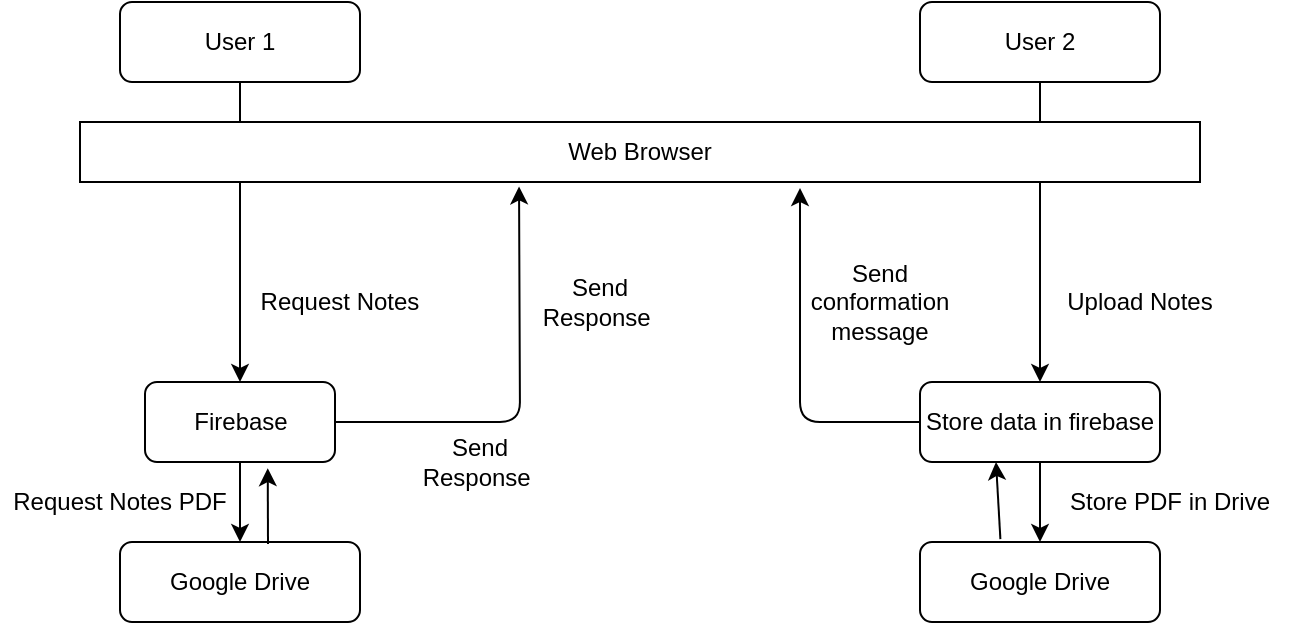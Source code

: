 <mxfile version="14.9.8" type="github">
  <diagram id="C5RBs43oDa-KdzZeNtuy" name="Page-1">
    <mxGraphModel dx="984" dy="393" grid="1" gridSize="10" guides="1" tooltips="1" connect="1" arrows="1" fold="1" page="1" pageScale="1" pageWidth="827" pageHeight="1169" math="0" shadow="0">
      <root>
        <mxCell id="WIyWlLk6GJQsqaUBKTNV-0" />
        <mxCell id="WIyWlLk6GJQsqaUBKTNV-1" parent="WIyWlLk6GJQsqaUBKTNV-0" />
        <mxCell id="khYm6_Hr3ZgaZkHmtspg-2" value="User 1" style="rounded=1;whiteSpace=wrap;html=1;" parent="WIyWlLk6GJQsqaUBKTNV-1" vertex="1">
          <mxGeometry x="100" y="160" width="120" height="40" as="geometry" />
        </mxCell>
        <mxCell id="khYm6_Hr3ZgaZkHmtspg-5" value="User 2" style="rounded=1;whiteSpace=wrap;html=1;" parent="WIyWlLk6GJQsqaUBKTNV-1" vertex="1">
          <mxGeometry x="500" y="160" width="120" height="40" as="geometry" />
        </mxCell>
        <mxCell id="khYm6_Hr3ZgaZkHmtspg-11" value="Request Notes" style="text;html=1;strokeColor=none;fillColor=none;align=center;verticalAlign=middle;whiteSpace=wrap;rounded=0;" parent="WIyWlLk6GJQsqaUBKTNV-1" vertex="1">
          <mxGeometry x="160" y="300" width="100" height="20" as="geometry" />
        </mxCell>
        <mxCell id="khYm6_Hr3ZgaZkHmtspg-12" value="Firebase" style="rounded=1;whiteSpace=wrap;html=1;" parent="WIyWlLk6GJQsqaUBKTNV-1" vertex="1">
          <mxGeometry x="112.5" y="350" width="95" height="40" as="geometry" />
        </mxCell>
        <mxCell id="khYm6_Hr3ZgaZkHmtspg-13" value="" style="endArrow=classic;html=1;exitX=0.5;exitY=1;exitDx=0;exitDy=0;entryX=0.5;entryY=0;entryDx=0;entryDy=0;" parent="WIyWlLk6GJQsqaUBKTNV-1" source="khYm6_Hr3ZgaZkHmtspg-2" target="khYm6_Hr3ZgaZkHmtspg-12" edge="1">
          <mxGeometry width="50" height="50" relative="1" as="geometry">
            <mxPoint x="390" y="270" as="sourcePoint" />
            <mxPoint x="440" y="220" as="targetPoint" />
          </mxGeometry>
        </mxCell>
        <mxCell id="khYm6_Hr3ZgaZkHmtspg-14" value="" style="endArrow=classic;html=1;exitX=0.5;exitY=1;exitDx=0;exitDy=0;" parent="WIyWlLk6GJQsqaUBKTNV-1" source="khYm6_Hr3ZgaZkHmtspg-5" target="khYm6_Hr3ZgaZkHmtspg-24" edge="1">
          <mxGeometry width="50" height="50" relative="1" as="geometry">
            <mxPoint x="390" y="270" as="sourcePoint" />
            <mxPoint x="560" y="330" as="targetPoint" />
          </mxGeometry>
        </mxCell>
        <mxCell id="khYm6_Hr3ZgaZkHmtspg-18" value="Web Browser" style="rounded=0;whiteSpace=wrap;html=1;" parent="WIyWlLk6GJQsqaUBKTNV-1" vertex="1">
          <mxGeometry x="80" y="220" width="560" height="30" as="geometry" />
        </mxCell>
        <mxCell id="khYm6_Hr3ZgaZkHmtspg-21" value="" style="endArrow=classic;html=1;exitX=1;exitY=0.5;exitDx=0;exitDy=0;entryX=0.392;entryY=1.073;entryDx=0;entryDy=0;entryPerimeter=0;" parent="WIyWlLk6GJQsqaUBKTNV-1" source="khYm6_Hr3ZgaZkHmtspg-12" target="khYm6_Hr3ZgaZkHmtspg-18" edge="1">
          <mxGeometry width="50" height="50" relative="1" as="geometry">
            <mxPoint x="390" y="330" as="sourcePoint" />
            <mxPoint x="300" y="260" as="targetPoint" />
            <Array as="points">
              <mxPoint x="300" y="370" />
            </Array>
          </mxGeometry>
        </mxCell>
        <mxCell id="khYm6_Hr3ZgaZkHmtspg-22" value="Send Response&amp;nbsp;" style="text;html=1;strokeColor=none;fillColor=none;align=center;verticalAlign=middle;whiteSpace=wrap;rounded=0;" parent="WIyWlLk6GJQsqaUBKTNV-1" vertex="1">
          <mxGeometry x="260" y="380" width="40" height="20" as="geometry" />
        </mxCell>
        <mxCell id="khYm6_Hr3ZgaZkHmtspg-23" value="Send Response&amp;nbsp;" style="text;html=1;strokeColor=none;fillColor=none;align=center;verticalAlign=middle;whiteSpace=wrap;rounded=0;" parent="WIyWlLk6GJQsqaUBKTNV-1" vertex="1">
          <mxGeometry x="320" y="300" width="40" height="20" as="geometry" />
        </mxCell>
        <mxCell id="khYm6_Hr3ZgaZkHmtspg-24" value="Store data in firebase" style="rounded=1;whiteSpace=wrap;html=1;" parent="WIyWlLk6GJQsqaUBKTNV-1" vertex="1">
          <mxGeometry x="500" y="350" width="120" height="40" as="geometry" />
        </mxCell>
        <mxCell id="khYm6_Hr3ZgaZkHmtspg-26" value="" style="endArrow=classic;html=1;exitX=0;exitY=0.5;exitDx=0;exitDy=0;" parent="WIyWlLk6GJQsqaUBKTNV-1" source="khYm6_Hr3ZgaZkHmtspg-24" edge="1">
          <mxGeometry width="50" height="50" relative="1" as="geometry">
            <mxPoint x="390" y="310" as="sourcePoint" />
            <mxPoint x="440" y="253" as="targetPoint" />
            <Array as="points">
              <mxPoint x="440" y="370" />
            </Array>
          </mxGeometry>
        </mxCell>
        <mxCell id="khYm6_Hr3ZgaZkHmtspg-27" value="Send conformation message" style="text;html=1;strokeColor=none;fillColor=none;align=center;verticalAlign=middle;whiteSpace=wrap;rounded=0;" parent="WIyWlLk6GJQsqaUBKTNV-1" vertex="1">
          <mxGeometry x="460" y="300" width="40" height="20" as="geometry" />
        </mxCell>
        <mxCell id="khYm6_Hr3ZgaZkHmtspg-31" value="Upload Notes" style="text;html=1;strokeColor=none;fillColor=none;align=center;verticalAlign=middle;whiteSpace=wrap;rounded=0;" parent="WIyWlLk6GJQsqaUBKTNV-1" vertex="1">
          <mxGeometry x="560" y="300" width="100" height="20" as="geometry" />
        </mxCell>
        <mxCell id="Ci68w_609lXC2WcZFcvS-0" value="Google Drive" style="rounded=1;whiteSpace=wrap;html=1;" vertex="1" parent="WIyWlLk6GJQsqaUBKTNV-1">
          <mxGeometry x="100" y="430" width="120" height="40" as="geometry" />
        </mxCell>
        <mxCell id="Ci68w_609lXC2WcZFcvS-1" value="" style="endArrow=classic;html=1;exitX=0.5;exitY=1;exitDx=0;exitDy=0;entryX=0.5;entryY=0;entryDx=0;entryDy=0;" edge="1" parent="WIyWlLk6GJQsqaUBKTNV-1" source="khYm6_Hr3ZgaZkHmtspg-12" target="Ci68w_609lXC2WcZFcvS-0">
          <mxGeometry width="50" height="50" relative="1" as="geometry">
            <mxPoint x="390" y="360" as="sourcePoint" />
            <mxPoint x="440" y="310" as="targetPoint" />
          </mxGeometry>
        </mxCell>
        <mxCell id="Ci68w_609lXC2WcZFcvS-2" value="Request Notes PDF" style="text;html=1;strokeColor=none;fillColor=none;align=center;verticalAlign=middle;whiteSpace=wrap;rounded=0;" vertex="1" parent="WIyWlLk6GJQsqaUBKTNV-1">
          <mxGeometry x="40" y="400" width="120" height="20" as="geometry" />
        </mxCell>
        <mxCell id="Ci68w_609lXC2WcZFcvS-4" value="Google Drive" style="rounded=1;whiteSpace=wrap;html=1;" vertex="1" parent="WIyWlLk6GJQsqaUBKTNV-1">
          <mxGeometry x="500" y="430" width="120" height="40" as="geometry" />
        </mxCell>
        <mxCell id="Ci68w_609lXC2WcZFcvS-5" value="" style="endArrow=classic;html=1;exitX=0.5;exitY=1;exitDx=0;exitDy=0;" edge="1" parent="WIyWlLk6GJQsqaUBKTNV-1" source="khYm6_Hr3ZgaZkHmtspg-24" target="Ci68w_609lXC2WcZFcvS-4">
          <mxGeometry width="50" height="50" relative="1" as="geometry">
            <mxPoint x="390" y="340" as="sourcePoint" />
            <mxPoint x="440" y="290" as="targetPoint" />
          </mxGeometry>
        </mxCell>
        <mxCell id="Ci68w_609lXC2WcZFcvS-8" value="" style="endArrow=classic;html=1;entryX=0.646;entryY=1.077;entryDx=0;entryDy=0;entryPerimeter=0;" edge="1" parent="WIyWlLk6GJQsqaUBKTNV-1" target="khYm6_Hr3ZgaZkHmtspg-12">
          <mxGeometry width="50" height="50" relative="1" as="geometry">
            <mxPoint x="174" y="431" as="sourcePoint" />
            <mxPoint x="440" y="290" as="targetPoint" />
          </mxGeometry>
        </mxCell>
        <mxCell id="Ci68w_609lXC2WcZFcvS-9" value="" style="endArrow=classic;html=1;exitX=0.335;exitY=-0.036;exitDx=0;exitDy=0;exitPerimeter=0;" edge="1" parent="WIyWlLk6GJQsqaUBKTNV-1" source="Ci68w_609lXC2WcZFcvS-4">
          <mxGeometry width="50" height="50" relative="1" as="geometry">
            <mxPoint x="530" y="420" as="sourcePoint" />
            <mxPoint x="538" y="390" as="targetPoint" />
          </mxGeometry>
        </mxCell>
        <mxCell id="Ci68w_609lXC2WcZFcvS-10" value="Store PDF in Drive" style="text;html=1;strokeColor=none;fillColor=none;align=center;verticalAlign=middle;whiteSpace=wrap;rounded=0;" vertex="1" parent="WIyWlLk6GJQsqaUBKTNV-1">
          <mxGeometry x="560" y="400" width="130" height="20" as="geometry" />
        </mxCell>
      </root>
    </mxGraphModel>
  </diagram>
</mxfile>
